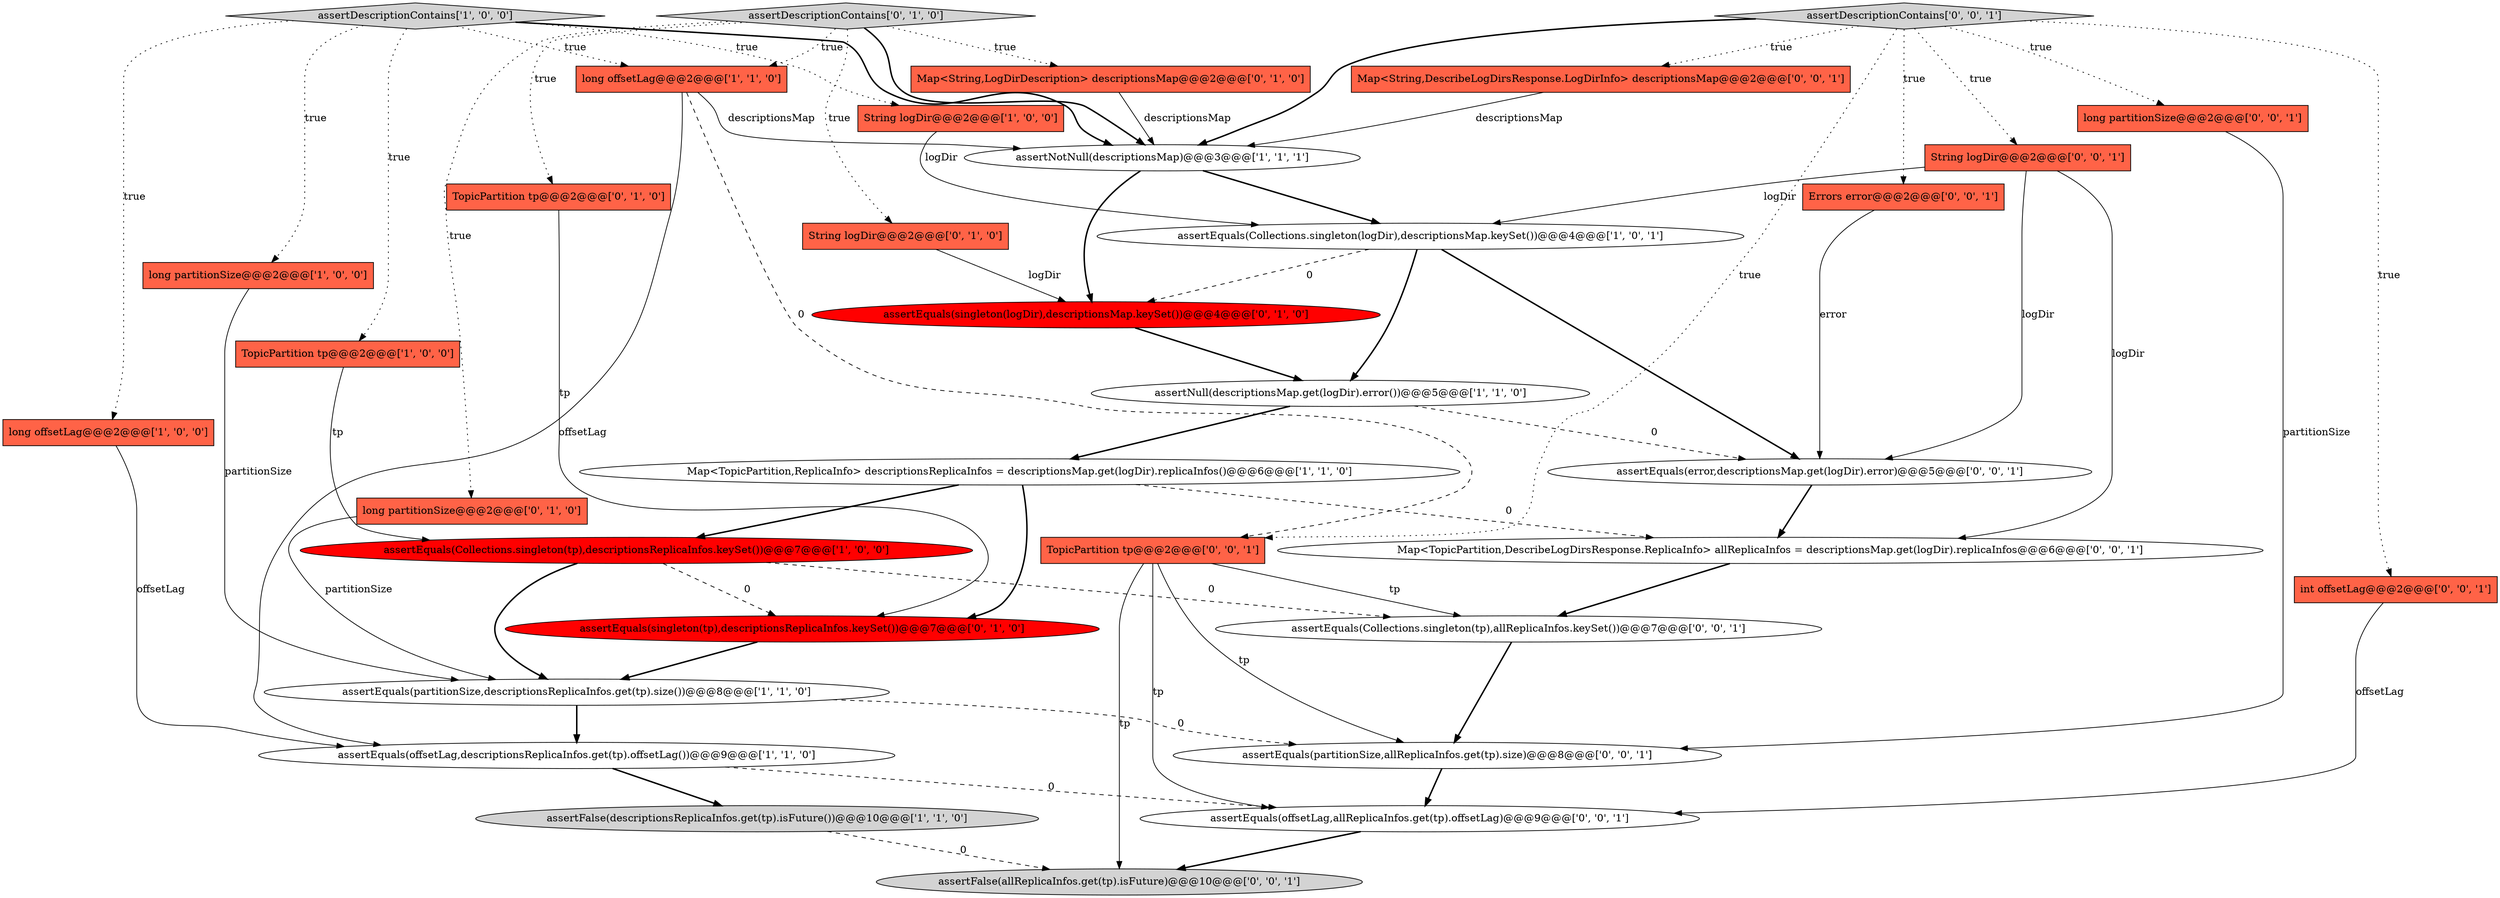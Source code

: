 digraph {
11 [style = filled, label = "assertEquals(partitionSize,descriptionsReplicaInfos.get(tp).size())@@@8@@@['1', '1', '0']", fillcolor = white, shape = ellipse image = "AAA0AAABBB1BBB"];
9 [style = filled, label = "assertEquals(offsetLag,descriptionsReplicaInfos.get(tp).offsetLag())@@@9@@@['1', '1', '0']", fillcolor = white, shape = ellipse image = "AAA0AAABBB1BBB"];
5 [style = filled, label = "long partitionSize@@@2@@@['1', '0', '0']", fillcolor = tomato, shape = box image = "AAA0AAABBB1BBB"];
1 [style = filled, label = "TopicPartition tp@@@2@@@['1', '0', '0']", fillcolor = tomato, shape = box image = "AAA0AAABBB1BBB"];
8 [style = filled, label = "assertNotNull(descriptionsMap)@@@3@@@['1', '1', '1']", fillcolor = white, shape = ellipse image = "AAA0AAABBB1BBB"];
31 [style = filled, label = "String logDir@@@2@@@['0', '0', '1']", fillcolor = tomato, shape = box image = "AAA0AAABBB3BBB"];
16 [style = filled, label = "assertDescriptionContains['0', '1', '0']", fillcolor = lightgray, shape = diamond image = "AAA0AAABBB2BBB"];
26 [style = filled, label = "assertFalse(allReplicaInfos.get(tp).isFuture)@@@10@@@['0', '0', '1']", fillcolor = lightgray, shape = ellipse image = "AAA0AAABBB3BBB"];
17 [style = filled, label = "TopicPartition tp@@@2@@@['0', '1', '0']", fillcolor = tomato, shape = box image = "AAA0AAABBB2BBB"];
15 [style = filled, label = "assertEquals(singleton(logDir),descriptionsMap.keySet())@@@4@@@['0', '1', '0']", fillcolor = red, shape = ellipse image = "AAA1AAABBB2BBB"];
2 [style = filled, label = "long offsetLag@@@2@@@['1', '0', '0']", fillcolor = tomato, shape = box image = "AAA0AAABBB1BBB"];
12 [style = filled, label = "Map<TopicPartition,ReplicaInfo> descriptionsReplicaInfos = descriptionsMap.get(logDir).replicaInfos()@@@6@@@['1', '1', '0']", fillcolor = white, shape = ellipse image = "AAA0AAABBB1BBB"];
29 [style = filled, label = "int offsetLag@@@2@@@['0', '0', '1']", fillcolor = tomato, shape = box image = "AAA0AAABBB3BBB"];
21 [style = filled, label = "Errors error@@@2@@@['0', '0', '1']", fillcolor = tomato, shape = box image = "AAA0AAABBB3BBB"];
25 [style = filled, label = "assertEquals(offsetLag,allReplicaInfos.get(tp).offsetLag)@@@9@@@['0', '0', '1']", fillcolor = white, shape = ellipse image = "AAA0AAABBB3BBB"];
7 [style = filled, label = "assertEquals(Collections.singleton(tp),descriptionsReplicaInfos.keySet())@@@7@@@['1', '0', '0']", fillcolor = red, shape = ellipse image = "AAA1AAABBB1BBB"];
13 [style = filled, label = "assertFalse(descriptionsReplicaInfos.get(tp).isFuture())@@@10@@@['1', '1', '0']", fillcolor = lightgray, shape = ellipse image = "AAA0AAABBB1BBB"];
0 [style = filled, label = "String logDir@@@2@@@['1', '0', '0']", fillcolor = tomato, shape = box image = "AAA0AAABBB1BBB"];
10 [style = filled, label = "long offsetLag@@@2@@@['1', '1', '0']", fillcolor = tomato, shape = box image = "AAA0AAABBB1BBB"];
14 [style = filled, label = "Map<String,LogDirDescription> descriptionsMap@@@2@@@['0', '1', '0']", fillcolor = tomato, shape = box image = "AAA0AAABBB2BBB"];
32 [style = filled, label = "assertEquals(Collections.singleton(tp),allReplicaInfos.keySet())@@@7@@@['0', '0', '1']", fillcolor = white, shape = ellipse image = "AAA0AAABBB3BBB"];
23 [style = filled, label = "long partitionSize@@@2@@@['0', '0', '1']", fillcolor = tomato, shape = box image = "AAA0AAABBB3BBB"];
6 [style = filled, label = "assertEquals(Collections.singleton(logDir),descriptionsMap.keySet())@@@4@@@['1', '0', '1']", fillcolor = white, shape = ellipse image = "AAA0AAABBB1BBB"];
30 [style = filled, label = "Map<TopicPartition,DescribeLogDirsResponse.ReplicaInfo> allReplicaInfos = descriptionsMap.get(logDir).replicaInfos@@@6@@@['0', '0', '1']", fillcolor = white, shape = ellipse image = "AAA0AAABBB3BBB"];
3 [style = filled, label = "assertDescriptionContains['1', '0', '0']", fillcolor = lightgray, shape = diamond image = "AAA0AAABBB1BBB"];
18 [style = filled, label = "assertEquals(singleton(tp),descriptionsReplicaInfos.keySet())@@@7@@@['0', '1', '0']", fillcolor = red, shape = ellipse image = "AAA1AAABBB2BBB"];
19 [style = filled, label = "long partitionSize@@@2@@@['0', '1', '0']", fillcolor = tomato, shape = box image = "AAA0AAABBB2BBB"];
33 [style = filled, label = "TopicPartition tp@@@2@@@['0', '0', '1']", fillcolor = tomato, shape = box image = "AAA0AAABBB3BBB"];
20 [style = filled, label = "String logDir@@@2@@@['0', '1', '0']", fillcolor = tomato, shape = box image = "AAA0AAABBB2BBB"];
22 [style = filled, label = "assertEquals(error,descriptionsMap.get(logDir).error)@@@5@@@['0', '0', '1']", fillcolor = white, shape = ellipse image = "AAA0AAABBB3BBB"];
27 [style = filled, label = "assertDescriptionContains['0', '0', '1']", fillcolor = lightgray, shape = diamond image = "AAA0AAABBB3BBB"];
28 [style = filled, label = "Map<String,DescribeLogDirsResponse.LogDirInfo> descriptionsMap@@@2@@@['0', '0', '1']", fillcolor = tomato, shape = box image = "AAA0AAABBB3BBB"];
24 [style = filled, label = "assertEquals(partitionSize,allReplicaInfos.get(tp).size)@@@8@@@['0', '0', '1']", fillcolor = white, shape = ellipse image = "AAA0AAABBB3BBB"];
4 [style = filled, label = "assertNull(descriptionsMap.get(logDir).error())@@@5@@@['1', '1', '0']", fillcolor = white, shape = ellipse image = "AAA0AAABBB1BBB"];
16->19 [style = dotted, label="true"];
31->6 [style = solid, label="logDir"];
31->30 [style = solid, label="logDir"];
7->11 [style = bold, label=""];
8->15 [style = bold, label=""];
7->18 [style = dashed, label="0"];
14->8 [style = solid, label="descriptionsMap"];
16->8 [style = bold, label=""];
6->22 [style = bold, label=""];
3->2 [style = dotted, label="true"];
27->33 [style = dotted, label="true"];
29->25 [style = solid, label="offsetLag"];
16->17 [style = dotted, label="true"];
18->11 [style = bold, label=""];
3->10 [style = dotted, label="true"];
1->7 [style = solid, label="tp"];
27->23 [style = dotted, label="true"];
16->20 [style = dotted, label="true"];
30->32 [style = bold, label=""];
10->33 [style = dashed, label="0"];
8->6 [style = bold, label=""];
4->22 [style = dashed, label="0"];
27->21 [style = dotted, label="true"];
12->30 [style = dashed, label="0"];
11->9 [style = bold, label=""];
21->22 [style = solid, label="error"];
16->10 [style = dotted, label="true"];
13->26 [style = dashed, label="0"];
12->7 [style = bold, label=""];
22->30 [style = bold, label=""];
33->32 [style = solid, label="tp"];
27->28 [style = dotted, label="true"];
20->15 [style = solid, label="logDir"];
6->4 [style = bold, label=""];
3->5 [style = dotted, label="true"];
2->9 [style = solid, label="offsetLag"];
27->29 [style = dotted, label="true"];
6->15 [style = dashed, label="0"];
5->11 [style = solid, label="partitionSize"];
24->25 [style = bold, label=""];
3->8 [style = bold, label=""];
31->22 [style = solid, label="logDir"];
27->31 [style = dotted, label="true"];
25->26 [style = bold, label=""];
16->14 [style = dotted, label="true"];
15->4 [style = bold, label=""];
12->18 [style = bold, label=""];
33->26 [style = solid, label="tp"];
3->0 [style = dotted, label="true"];
28->8 [style = solid, label="descriptionsMap"];
4->12 [style = bold, label=""];
7->32 [style = dashed, label="0"];
11->24 [style = dashed, label="0"];
19->11 [style = solid, label="partitionSize"];
10->8 [style = solid, label="descriptionsMap"];
0->6 [style = solid, label="logDir"];
23->24 [style = solid, label="partitionSize"];
9->25 [style = dashed, label="0"];
32->24 [style = bold, label=""];
3->1 [style = dotted, label="true"];
27->8 [style = bold, label=""];
33->25 [style = solid, label="tp"];
10->9 [style = solid, label="offsetLag"];
17->18 [style = solid, label="tp"];
9->13 [style = bold, label=""];
33->24 [style = solid, label="tp"];
}
